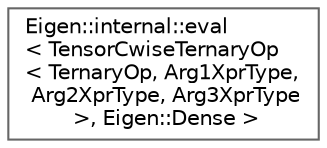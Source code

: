 digraph "类继承关系图"
{
 // LATEX_PDF_SIZE
  bgcolor="transparent";
  edge [fontname=Helvetica,fontsize=10,labelfontname=Helvetica,labelfontsize=10];
  node [fontname=Helvetica,fontsize=10,shape=box,height=0.2,width=0.4];
  rankdir="LR";
  Node0 [id="Node000000",label="Eigen::internal::eval\l\< TensorCwiseTernaryOp\l\< TernaryOp, Arg1XprType,\l Arg2XprType, Arg3XprType\l \>, Eigen::Dense \>",height=0.2,width=0.4,color="grey40", fillcolor="white", style="filled",URL="$struct_eigen_1_1internal_1_1eval_3_01_tensor_cwise_ternary_op_3_01_ternary_op_00_01_arg1_xpr_typ2e0e11b3e51fbd9d6e7353fff125bc73.html",tooltip=" "];
}
